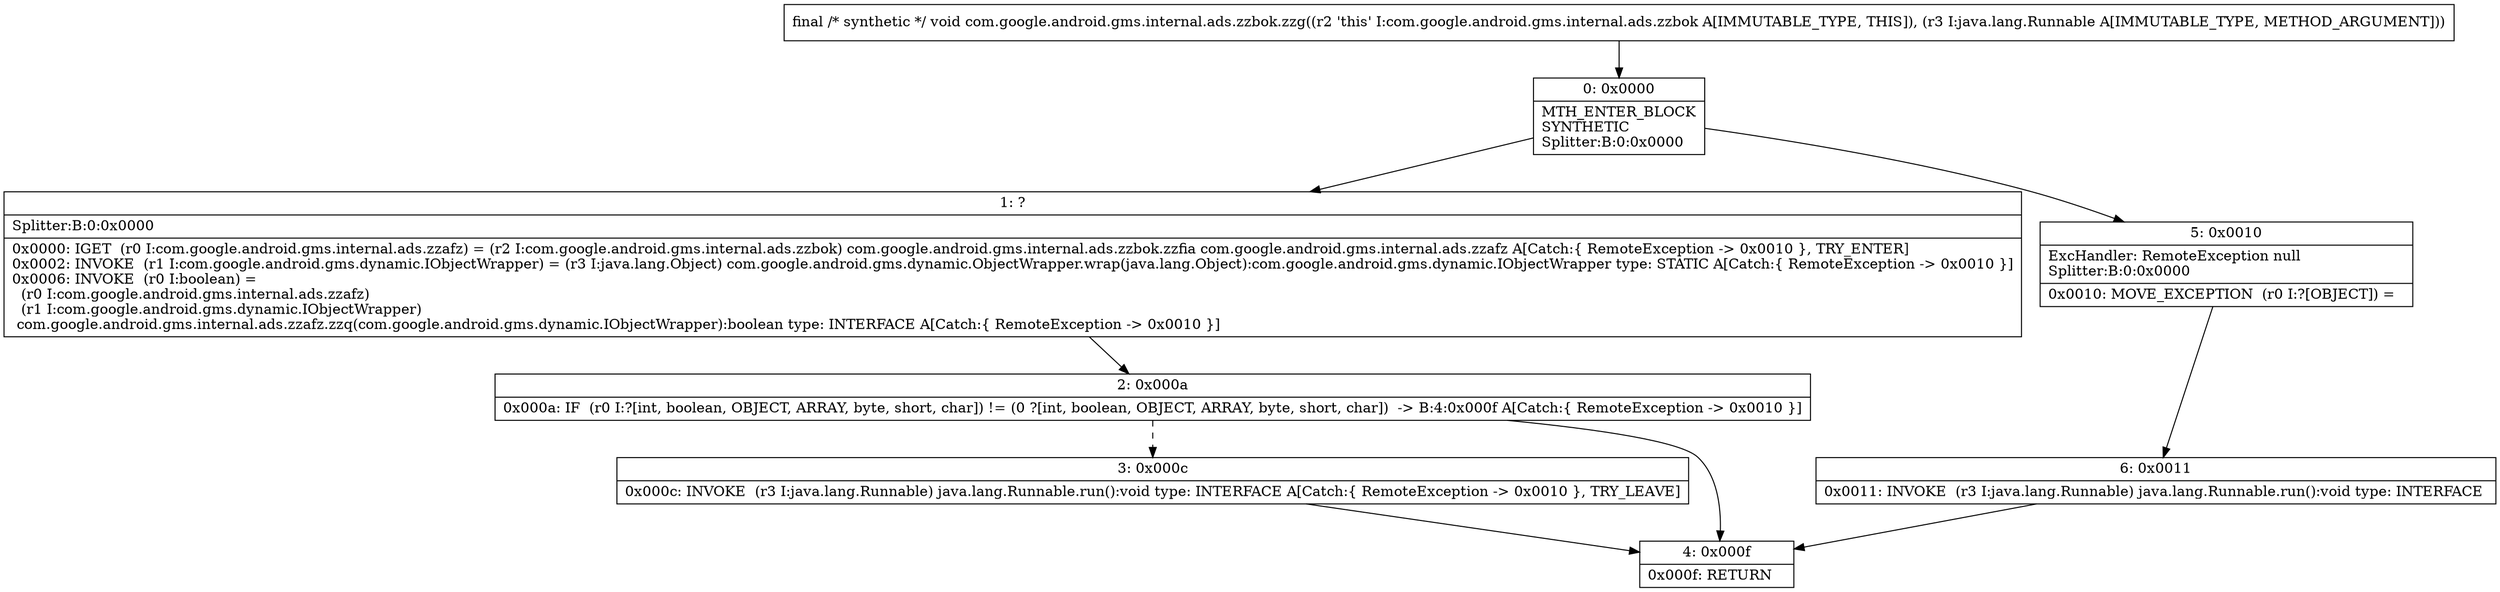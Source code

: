 digraph "CFG forcom.google.android.gms.internal.ads.zzbok.zzg(Ljava\/lang\/Runnable;)V" {
Node_0 [shape=record,label="{0\:\ 0x0000|MTH_ENTER_BLOCK\lSYNTHETIC\lSplitter:B:0:0x0000\l}"];
Node_1 [shape=record,label="{1\:\ ?|Splitter:B:0:0x0000\l|0x0000: IGET  (r0 I:com.google.android.gms.internal.ads.zzafz) = (r2 I:com.google.android.gms.internal.ads.zzbok) com.google.android.gms.internal.ads.zzbok.zzfia com.google.android.gms.internal.ads.zzafz A[Catch:\{ RemoteException \-\> 0x0010 \}, TRY_ENTER]\l0x0002: INVOKE  (r1 I:com.google.android.gms.dynamic.IObjectWrapper) = (r3 I:java.lang.Object) com.google.android.gms.dynamic.ObjectWrapper.wrap(java.lang.Object):com.google.android.gms.dynamic.IObjectWrapper type: STATIC A[Catch:\{ RemoteException \-\> 0x0010 \}]\l0x0006: INVOKE  (r0 I:boolean) = \l  (r0 I:com.google.android.gms.internal.ads.zzafz)\l  (r1 I:com.google.android.gms.dynamic.IObjectWrapper)\l com.google.android.gms.internal.ads.zzafz.zzq(com.google.android.gms.dynamic.IObjectWrapper):boolean type: INTERFACE A[Catch:\{ RemoteException \-\> 0x0010 \}]\l}"];
Node_2 [shape=record,label="{2\:\ 0x000a|0x000a: IF  (r0 I:?[int, boolean, OBJECT, ARRAY, byte, short, char]) != (0 ?[int, boolean, OBJECT, ARRAY, byte, short, char])  \-\> B:4:0x000f A[Catch:\{ RemoteException \-\> 0x0010 \}]\l}"];
Node_3 [shape=record,label="{3\:\ 0x000c|0x000c: INVOKE  (r3 I:java.lang.Runnable) java.lang.Runnable.run():void type: INTERFACE A[Catch:\{ RemoteException \-\> 0x0010 \}, TRY_LEAVE]\l}"];
Node_4 [shape=record,label="{4\:\ 0x000f|0x000f: RETURN   \l}"];
Node_5 [shape=record,label="{5\:\ 0x0010|ExcHandler: RemoteException null\lSplitter:B:0:0x0000\l|0x0010: MOVE_EXCEPTION  (r0 I:?[OBJECT]) =  \l}"];
Node_6 [shape=record,label="{6\:\ 0x0011|0x0011: INVOKE  (r3 I:java.lang.Runnable) java.lang.Runnable.run():void type: INTERFACE \l}"];
MethodNode[shape=record,label="{final \/* synthetic *\/ void com.google.android.gms.internal.ads.zzbok.zzg((r2 'this' I:com.google.android.gms.internal.ads.zzbok A[IMMUTABLE_TYPE, THIS]), (r3 I:java.lang.Runnable A[IMMUTABLE_TYPE, METHOD_ARGUMENT])) }"];
MethodNode -> Node_0;
Node_0 -> Node_1;
Node_0 -> Node_5;
Node_1 -> Node_2;
Node_2 -> Node_3[style=dashed];
Node_2 -> Node_4;
Node_3 -> Node_4;
Node_5 -> Node_6;
Node_6 -> Node_4;
}

